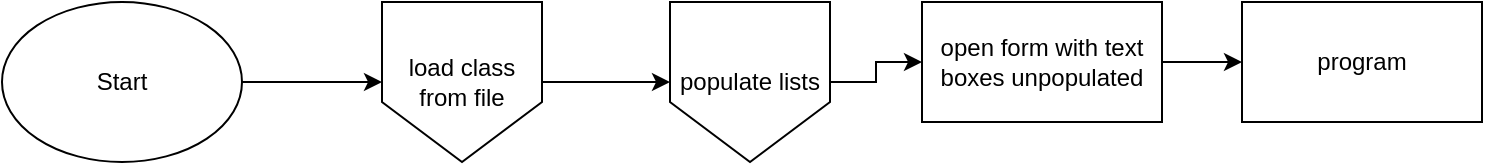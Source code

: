 <mxfile version="13.9.9" type="device"><diagram name="Page-1" id="n6Wm4xatbLt7hEbNFKrT"><mxGraphModel dx="1086" dy="798" grid="1" gridSize="10" guides="1" tooltips="1" connect="1" arrows="1" fold="1" page="1" pageScale="1" pageWidth="827" pageHeight="1169" math="0" shadow="0"><root><mxCell id="0"/><mxCell id="1" parent="0"/><mxCell id="kZCumKLu32Ii8R4TfgAC-3" value="" style="edgeStyle=orthogonalEdgeStyle;rounded=0;orthogonalLoop=1;jettySize=auto;html=1;" edge="1" parent="1" source="Y77Rjj0uk_8qPPd0dGQJ-2" target="kZCumKLu32Ii8R4TfgAC-2"><mxGeometry relative="1" as="geometry"/></mxCell><mxCell id="Y77Rjj0uk_8qPPd0dGQJ-2" value="Start" style="ellipse;whiteSpace=wrap;html=1;" parent="1" vertex="1"><mxGeometry width="120" height="80" as="geometry"/></mxCell><mxCell id="kZCumKLu32Ii8R4TfgAC-5" value="" style="edgeStyle=orthogonalEdgeStyle;rounded=0;orthogonalLoop=1;jettySize=auto;html=1;" edge="1" parent="1" source="kZCumKLu32Ii8R4TfgAC-2" target="kZCumKLu32Ii8R4TfgAC-4"><mxGeometry relative="1" as="geometry"/></mxCell><mxCell id="kZCumKLu32Ii8R4TfgAC-2" value="load class from file" style="shape=offPageConnector;whiteSpace=wrap;html=1;" vertex="1" parent="1"><mxGeometry x="190" width="80" height="80" as="geometry"/></mxCell><mxCell id="kZCumKLu32Ii8R4TfgAC-7" value="" style="edgeStyle=orthogonalEdgeStyle;rounded=0;orthogonalLoop=1;jettySize=auto;html=1;" edge="1" parent="1" source="kZCumKLu32Ii8R4TfgAC-4" target="kZCumKLu32Ii8R4TfgAC-6"><mxGeometry relative="1" as="geometry"/></mxCell><mxCell id="kZCumKLu32Ii8R4TfgAC-4" value="populate lists" style="shape=offPageConnector;whiteSpace=wrap;html=1;" vertex="1" parent="1"><mxGeometry x="334" width="80" height="80" as="geometry"/></mxCell><mxCell id="kZCumKLu32Ii8R4TfgAC-14" value="" style="edgeStyle=orthogonalEdgeStyle;rounded=0;orthogonalLoop=1;jettySize=auto;html=1;" edge="1" parent="1" source="kZCumKLu32Ii8R4TfgAC-6" target="kZCumKLu32Ii8R4TfgAC-13"><mxGeometry relative="1" as="geometry"/></mxCell><mxCell id="kZCumKLu32Ii8R4TfgAC-6" value="open form with text boxes unpopulated" style="rounded=0;whiteSpace=wrap;html=1;" vertex="1" parent="1"><mxGeometry x="460" width="120" height="60" as="geometry"/></mxCell><mxCell id="kZCumKLu32Ii8R4TfgAC-13" value="program" style="rounded=0;whiteSpace=wrap;html=1;" vertex="1" parent="1"><mxGeometry x="620" width="120" height="60" as="geometry"/></mxCell></root></mxGraphModel></diagram></mxfile>